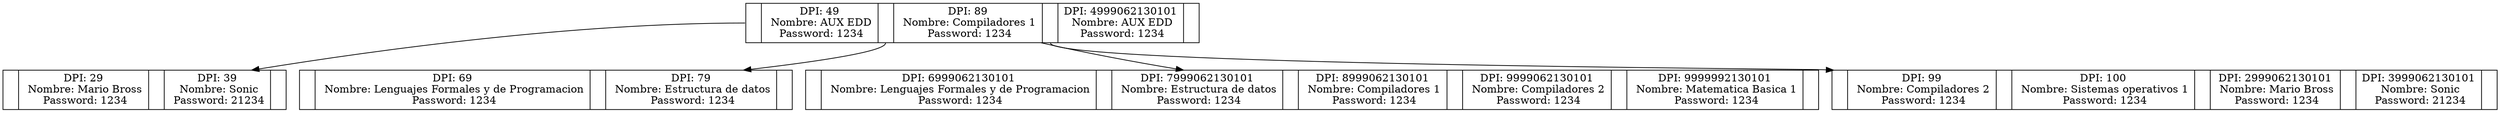 digraph G {
node[shape=record];
Nodo1275542075[label="<S0>|DPI: 49\n Nombre: AUX EDD\n Password: 1234|<S1>|DPI: 89\n Nombre: Compiladores 1\n Password: 1234|<S2>|DPI: 4999062130101\n Nombre: AUX EDD\n Password: 1234|"];
Nodo990652939[label="<S3>|DPI: 29\n Nombre: Mario Bross\n Password: 1234|<S4>|DPI: 39\n Nombre: Sonic\n Password: 21234|"];
Nodo1677188147[label="<S5>|DPI: 69\n Nombre: Lenguajes Formales y de Programacion\n Password: 1234|<S6>|DPI: 79\n Nombre: Estructura de datos\n Password: 1234|"];
Nodo1354346626[label="<S7>|DPI: 99\n Nombre: Compiladores 2\n Password: 1234|<S8>|DPI: 100\n Nombre: Sistemas operativos 1\n Password: 1234|<S9>|DPI: 2999062130101\n Nombre: Mario Bross\n Password: 1234|<S10>|DPI: 3999062130101\n Nombre: Sonic\n Password: 21234|"];
Nodo1220087585[label="<S11>|DPI: 6999062130101\n Nombre: Lenguajes Formales y de Programacion\n Password: 1234|<S12>|DPI: 7999062130101\n Nombre: Estructura de datos\n Password: 1234|<S13>|DPI: 8999062130101\n Nombre: Compiladores 1\n Password: 1234|<S14>|DPI: 9999062130101\n Nombre: Compiladores 2\n Password: 1234|<S15>|DPI: 9999992130101\n Nombre: Matematica Basica 1\n Password: 1234|"];
Nodo1275542075:S0->Nodo990652939;
Nodo1275542075:S1->Nodo1677188147;
Nodo1275542075:S2->Nodo1354346626;
Nodo1275542075:S3->Nodo1220087585;
}